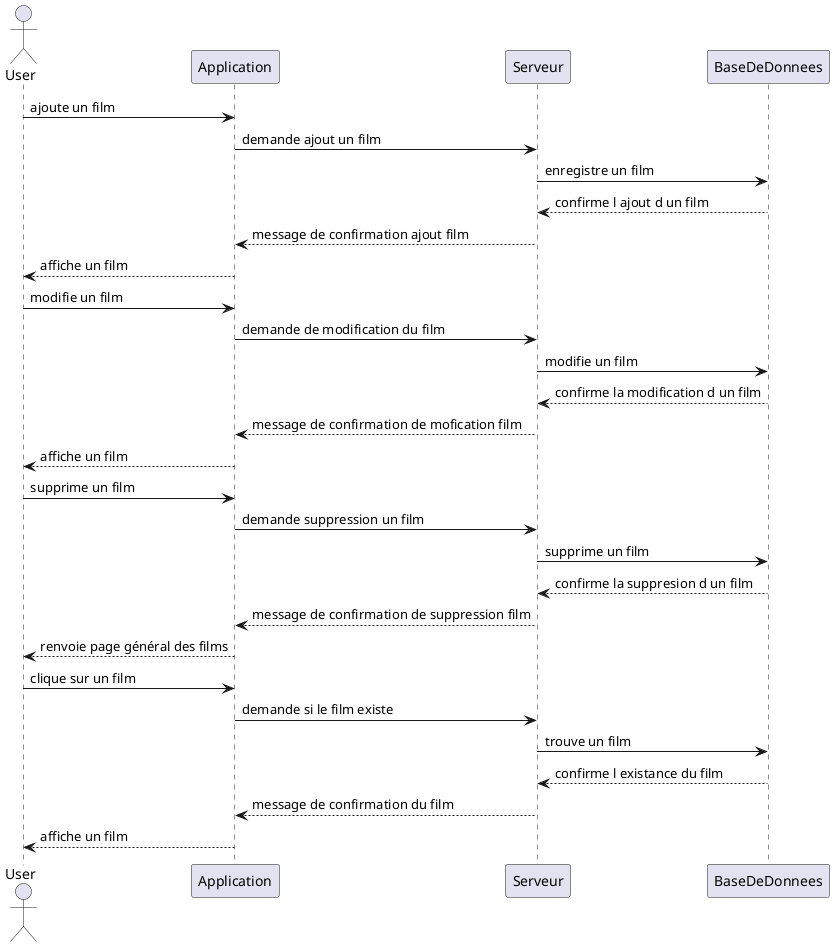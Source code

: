 @startuml diagramme sequence gestion film

actor User as U
participant Application as App
participant Serveur as S
participant BaseDeDonnees as B

U -> App :ajoute un film
App -> S :demande ajout un film
S -> B :enregistre un film
B --> S :confirme l ajout d un film
S --> App :message de confirmation ajout film
App --> U :affiche un film

U -> App :modifie un film
App -> S :demande de modification du film
S -> B :modifie un film
B --> S :confirme la modification d un film
S --> App :message de confirmation de mofication film
App --> U :affiche un film

U -> App :supprime un film
App -> S :demande suppression un film
S -> B :supprime un film
B --> S :confirme la suppresion d un film
S --> App :message de confirmation de suppression film
App --> U :renvoie page général des films

U -> App :clique sur un film
App -> S :demande si le film existe
S -> B :trouve un film
B --> S :confirme l existance du film
S --> App :message de confirmation du film
App --> U :affiche un film

